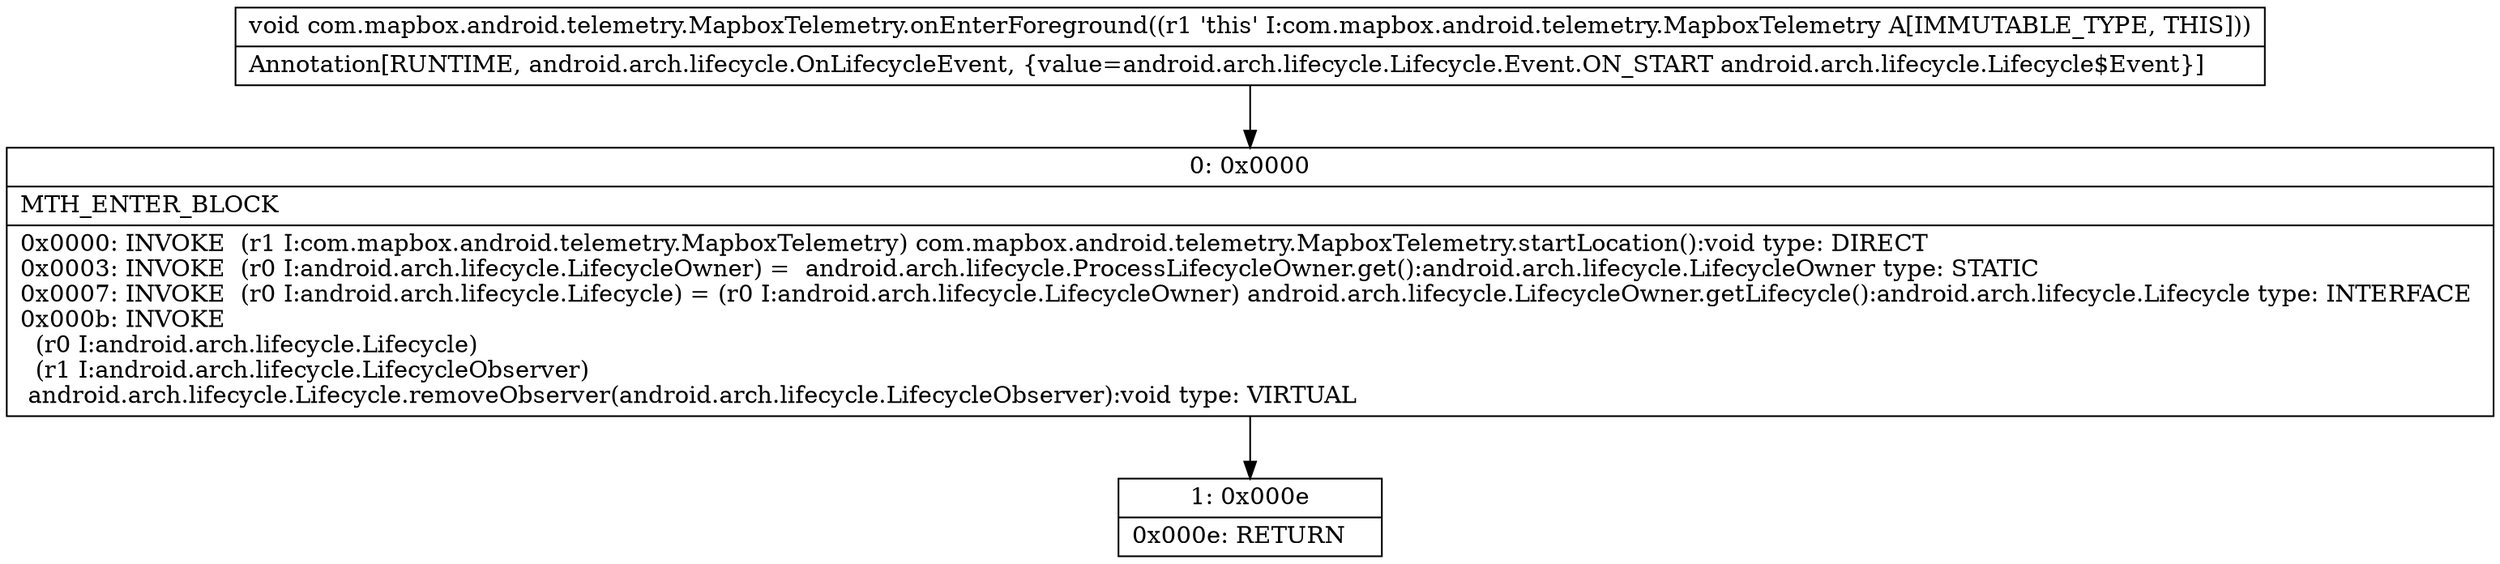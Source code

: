 digraph "CFG forcom.mapbox.android.telemetry.MapboxTelemetry.onEnterForeground()V" {
Node_0 [shape=record,label="{0\:\ 0x0000|MTH_ENTER_BLOCK\l|0x0000: INVOKE  (r1 I:com.mapbox.android.telemetry.MapboxTelemetry) com.mapbox.android.telemetry.MapboxTelemetry.startLocation():void type: DIRECT \l0x0003: INVOKE  (r0 I:android.arch.lifecycle.LifecycleOwner) =  android.arch.lifecycle.ProcessLifecycleOwner.get():android.arch.lifecycle.LifecycleOwner type: STATIC \l0x0007: INVOKE  (r0 I:android.arch.lifecycle.Lifecycle) = (r0 I:android.arch.lifecycle.LifecycleOwner) android.arch.lifecycle.LifecycleOwner.getLifecycle():android.arch.lifecycle.Lifecycle type: INTERFACE \l0x000b: INVOKE  \l  (r0 I:android.arch.lifecycle.Lifecycle)\l  (r1 I:android.arch.lifecycle.LifecycleObserver)\l android.arch.lifecycle.Lifecycle.removeObserver(android.arch.lifecycle.LifecycleObserver):void type: VIRTUAL \l}"];
Node_1 [shape=record,label="{1\:\ 0x000e|0x000e: RETURN   \l}"];
MethodNode[shape=record,label="{void com.mapbox.android.telemetry.MapboxTelemetry.onEnterForeground((r1 'this' I:com.mapbox.android.telemetry.MapboxTelemetry A[IMMUTABLE_TYPE, THIS]))  | Annotation[RUNTIME, android.arch.lifecycle.OnLifecycleEvent, \{value=android.arch.lifecycle.Lifecycle.Event.ON_START android.arch.lifecycle.Lifecycle$Event\}]\l}"];
MethodNode -> Node_0;
Node_0 -> Node_1;
}


